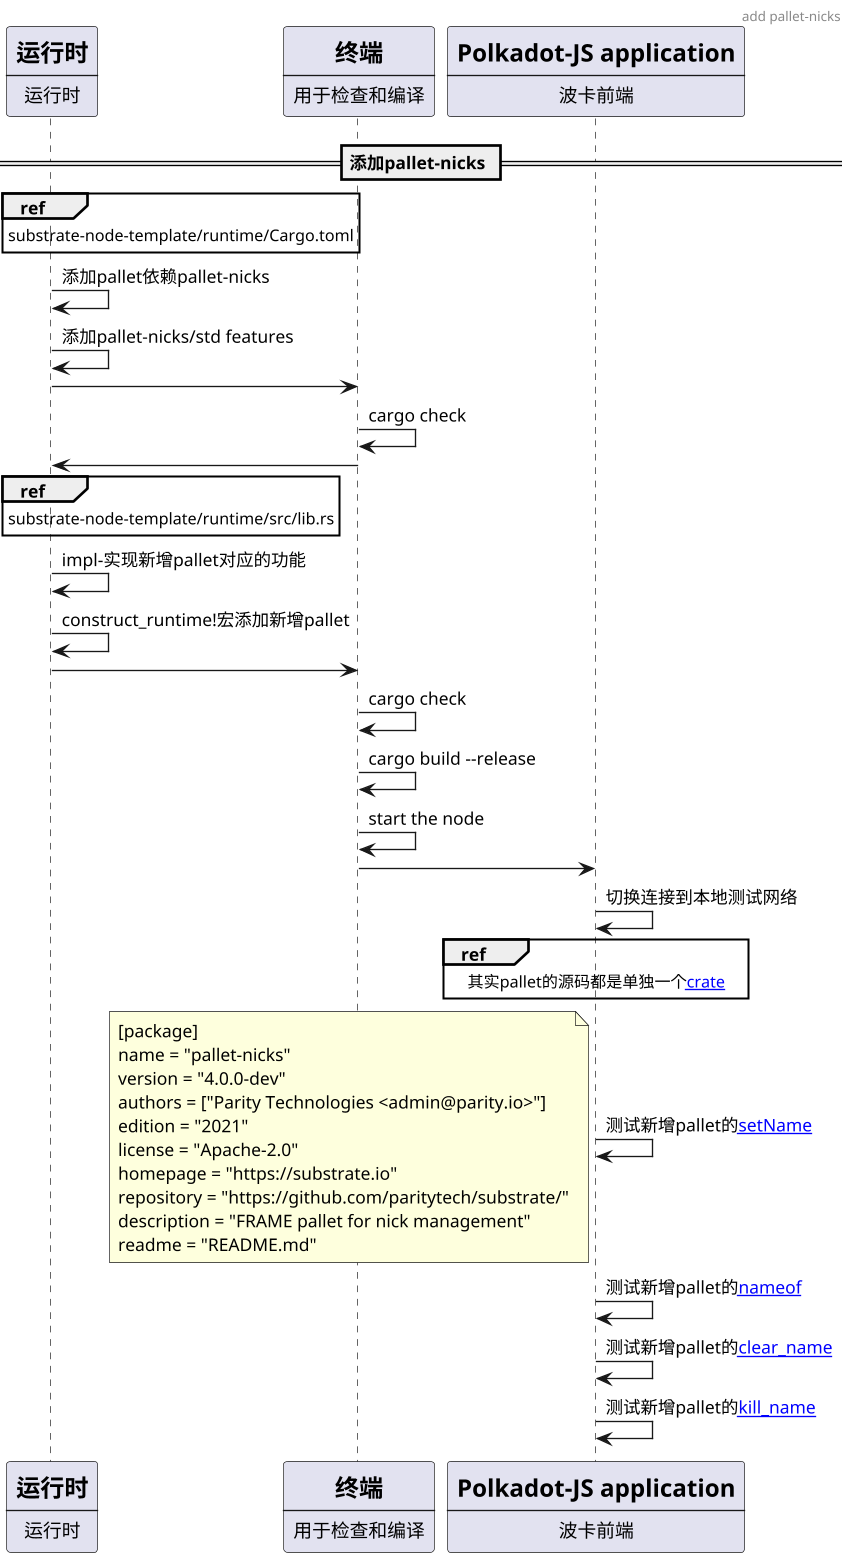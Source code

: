 @startuml
scale 850 width
skinparam maxMessageSize 200
header add pallet-nicks
participant runtime [
    =运行时
    ----
    运行时
]
participant terminal [
    =终端
    ----
    用于检查和编译
]
participant pkjs [
    =Polkadot-JS application
    ----
    波卡前端
]
== 添加pallet-nicks ==
ref over runtime
    substrate-node-template/runtime/Cargo.toml
end ref
runtime -> runtime: 添加pallet依赖pallet-nicks
runtime -> runtime: 添加pallet-nicks/std features
runtime -> terminal
terminal -> terminal: cargo check
terminal -> runtime
ref over runtime
    substrate-node-template/runtime/src/lib.rs
end ref
runtime -> runtime: impl-实现新增pallet对应的功能
runtime -> runtime: construct_runtime!宏添加新增pallet
runtime -> terminal
terminal -> terminal: cargo check
terminal -> terminal: cargo build --release
terminal -> terminal: start the node
terminal -> pkjs
pkjs -> pkjs: 切换连接到本地测试网络
ref over pkjs
    其实pallet的源码都是单独一个[[https://github.com/paritytech/substrate/blob/master/frame/nicks/src/lib.rs crate]]
end ref
pkjs -> pkjs: 测试新增pallet的[[https://github.com/paritytech/substrate/blob/master/frame/nicks/src/lib.rs#L137-L157 setName]]
note left
[package]
name = "pallet-nicks"
version = "4.0.0-dev"
authors = ["Parity Technologies <admin@parity.io>"]
edition = "2021"
license = "Apache-2.0"
homepage = "https://substrate.io"
repository = "https://github.com/paritytech/substrate/"
description = "FRAME pallet for nick management"
readme = "README.md"
end note
pkjs -> pkjs: 测试新增pallet的[[https://github.com/paritytech/substrate/blob/master/frame/nicks/src/lib.rs#L110-L113 nameof]]
pkjs -> pkjs: 测试新增pallet的[[https://github.com/paritytech/substrate/blob/master/frame/nicks/src/lib.rs#L159-L180 clear_name]]
pkjs -> pkjs: 测试新增pallet的[[https://github.com/paritytech/substrate/blob/master/frame/nicks/src/lib.rs#L182-L211 kill_name]]

@enduml